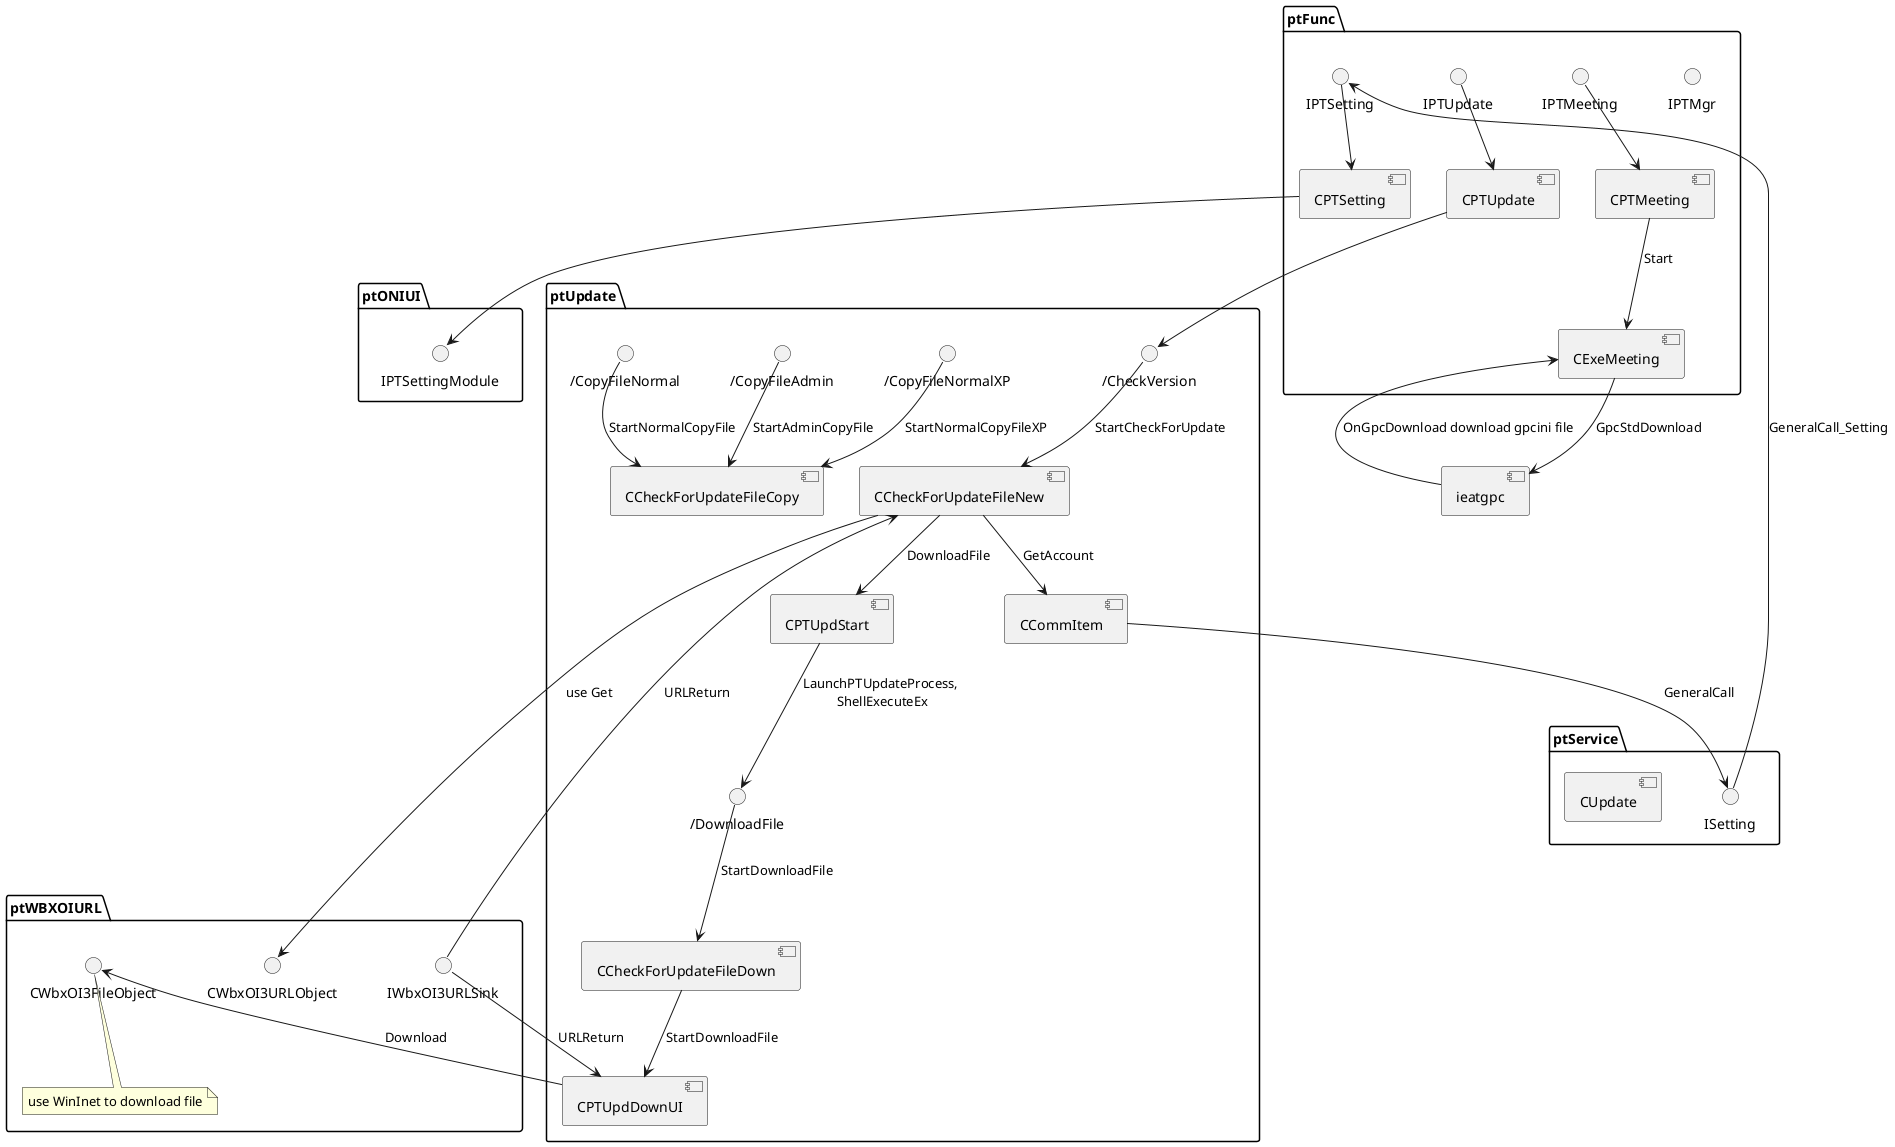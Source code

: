 @startuml

package "ptUpdate" {
() "/CheckVersion" --> [CCheckForUpdateFileNew] : StartCheckForUpdate
() "/DownloadFile" --> [CCheckForUpdateFileDown] : StartDownloadFile
() "/CopyFileNormalXP" --> [CCheckForUpdateFileCopy] : StartNormalCopyFileXP
() "/CopyFileAdmin" --> [CCheckForUpdateFileCopy] : StartAdminCopyFile
() "/CopyFileNormal" --> [CCheckForUpdateFileCopy] : StartNormalCopyFile

[CCheckForUpdateFileNew] --> [CCommItem] : GetAccount
[CCheckForUpdateFileNew] --> [CPTUpdStart] : DownloadFile

[CPTUpdStart] --> () "/DownloadFile" : LaunchPTUpdateProcess, \nShellExecuteEx

[CCheckForUpdateFileDown] --> [CPTUpdDownUI] : StartDownloadFile
}

package "ptONIUI" {
() "IPTSettingModule"
}

[ieatgpc]

package "ptFunc" {
() "IPTMgr"
() "IPTSetting"
() "IPTMeeting"
() "IPTUpdate"

() "IPTSetting" --> [CPTSetting]
[CPTSetting] --> () "IPTSettingModule"

() "IPTUpdate" --> [CPTUpdate]

() "IPTMeeting" --> [CPTMeeting]
[CPTMeeting] --> [CExeMeeting] : Start

[CExeMeeting] --> [ieatgpc] : GpcStdDownload
[ieatgpc] --> [CExeMeeting] : OnGpcDownload download gpcini file

[CPTUpdate] --> () "/CheckVersion"
}

package "ptService" {
() "ISetting"
[CUpdate]
}

() "ISetting" --> () "IPTSetting" : GeneralCall_Setting

package "ptWBXOIURL" {
() "CWbxOI3URLObject"
() "IWbxOI3URLSink"
() "CWbxOI3FileObject"
note bottom of "CWbxOI3FileObject" : use WinInet to download file
}

[CCheckForUpdateFileNew] --> () "CWbxOI3URLObject" : use Get
() "IWbxOI3URLSink" --> [CCheckForUpdateFileNew] : URLReturn

[CCommItem] --> () "ISetting" : GeneralCall

[CPTUpdDownUI] --> () "CWbxOI3FileObject" : Download
() "IWbxOI3URLSink" --> [CPTUpdDownUI] : URLReturn
@enduml
